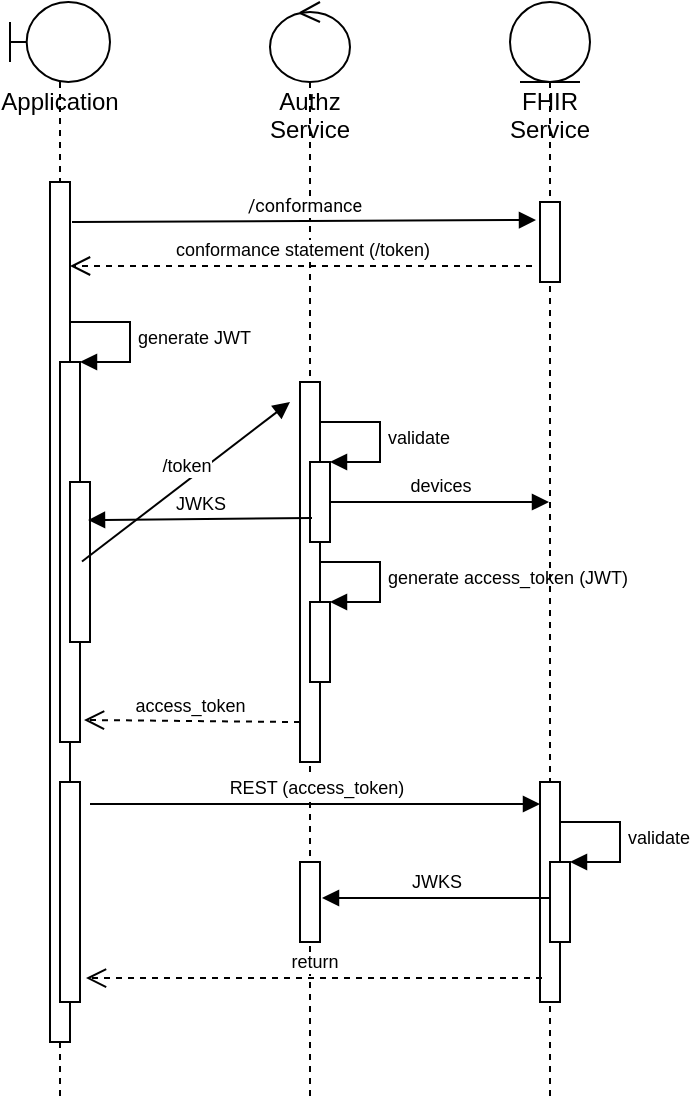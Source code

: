 <mxfile version="20.3.7" type="github">
  <diagram id="uB3vWUOr1kCDj90bt4IU" name="Page-1">
    <mxGraphModel dx="931" dy="620" grid="1" gridSize="10" guides="1" tooltips="1" connect="1" arrows="1" fold="1" page="1" pageScale="1" pageWidth="827" pageHeight="1169" math="0" shadow="0">
      <root>
        <mxCell id="0" />
        <mxCell id="1" parent="0" />
        <mxCell id="a8mu2WrpENQF8_EIgTLG-4" value="Application" style="shape=umlLifeline;participant=umlBoundary;perimeter=lifelinePerimeter;whiteSpace=wrap;html=1;container=1;collapsible=0;recursiveResize=0;verticalAlign=top;spacingTop=36;outlineConnect=0;" vertex="1" parent="1">
          <mxGeometry x="50" y="40" width="50" height="550" as="geometry" />
        </mxCell>
        <mxCell id="a8mu2WrpENQF8_EIgTLG-14" value="" style="html=1;points=[];perimeter=orthogonalPerimeter;fontSize=9;" vertex="1" parent="a8mu2WrpENQF8_EIgTLG-4">
          <mxGeometry x="20" y="90" width="10" height="430" as="geometry" />
        </mxCell>
        <mxCell id="a8mu2WrpENQF8_EIgTLG-31" value="" style="html=1;points=[];perimeter=orthogonalPerimeter;fontSize=9;" vertex="1" parent="a8mu2WrpENQF8_EIgTLG-4">
          <mxGeometry x="25" y="180" width="10" height="190" as="geometry" />
        </mxCell>
        <mxCell id="a8mu2WrpENQF8_EIgTLG-32" value="generate JWT" style="edgeStyle=orthogonalEdgeStyle;html=1;align=left;spacingLeft=2;endArrow=block;rounded=0;entryX=1;entryY=0;fontSize=9;" edge="1" target="a8mu2WrpENQF8_EIgTLG-31" parent="a8mu2WrpENQF8_EIgTLG-4">
          <mxGeometry relative="1" as="geometry">
            <mxPoint x="30" y="160" as="sourcePoint" />
            <Array as="points">
              <mxPoint x="60" y="160" />
            </Array>
          </mxGeometry>
        </mxCell>
        <mxCell id="a8mu2WrpENQF8_EIgTLG-33" value="" style="html=1;points=[];perimeter=orthogonalPerimeter;fontSize=9;" vertex="1" parent="a8mu2WrpENQF8_EIgTLG-4">
          <mxGeometry x="30" y="240" width="10" height="80" as="geometry" />
        </mxCell>
        <mxCell id="a8mu2WrpENQF8_EIgTLG-37" value="" style="html=1;points=[];perimeter=orthogonalPerimeter;fontSize=9;" vertex="1" parent="a8mu2WrpENQF8_EIgTLG-4">
          <mxGeometry x="25" y="390" width="10" height="110" as="geometry" />
        </mxCell>
        <mxCell id="a8mu2WrpENQF8_EIgTLG-8" value="Authz Service" style="shape=umlLifeline;participant=umlControl;perimeter=lifelinePerimeter;whiteSpace=wrap;html=1;container=1;collapsible=0;recursiveResize=0;verticalAlign=top;spacingTop=36;outlineConnect=0;" vertex="1" parent="1">
          <mxGeometry x="180" y="40" width="40" height="550" as="geometry" />
        </mxCell>
        <mxCell id="a8mu2WrpENQF8_EIgTLG-18" value="" style="html=1;points=[];perimeter=orthogonalPerimeter;fontSize=9;" vertex="1" parent="a8mu2WrpENQF8_EIgTLG-8">
          <mxGeometry x="15" y="190" width="10" height="190" as="geometry" />
        </mxCell>
        <mxCell id="a8mu2WrpENQF8_EIgTLG-26" value="" style="html=1;points=[];perimeter=orthogonalPerimeter;fontSize=9;" vertex="1" parent="a8mu2WrpENQF8_EIgTLG-8">
          <mxGeometry x="20" y="230" width="10" height="40" as="geometry" />
        </mxCell>
        <mxCell id="a8mu2WrpENQF8_EIgTLG-27" value="validate" style="edgeStyle=orthogonalEdgeStyle;html=1;align=left;spacingLeft=2;endArrow=block;rounded=0;entryX=1;entryY=0;fontSize=9;" edge="1" target="a8mu2WrpENQF8_EIgTLG-26" parent="a8mu2WrpENQF8_EIgTLG-8">
          <mxGeometry relative="1" as="geometry">
            <mxPoint x="25" y="210" as="sourcePoint" />
            <Array as="points">
              <mxPoint x="55" y="210" />
            </Array>
          </mxGeometry>
        </mxCell>
        <mxCell id="a8mu2WrpENQF8_EIgTLG-29" value="" style="html=1;points=[];perimeter=orthogonalPerimeter;fontSize=9;" vertex="1" parent="a8mu2WrpENQF8_EIgTLG-8">
          <mxGeometry x="20" y="300" width="10" height="40" as="geometry" />
        </mxCell>
        <mxCell id="a8mu2WrpENQF8_EIgTLG-30" value="generate access_token (JWT)" style="edgeStyle=orthogonalEdgeStyle;html=1;align=left;spacingLeft=2;endArrow=block;rounded=0;entryX=1;entryY=0;fontSize=9;" edge="1" target="a8mu2WrpENQF8_EIgTLG-29" parent="a8mu2WrpENQF8_EIgTLG-8">
          <mxGeometry relative="1" as="geometry">
            <mxPoint x="25" y="280" as="sourcePoint" />
            <Array as="points">
              <mxPoint x="55" y="280" />
            </Array>
          </mxGeometry>
        </mxCell>
        <mxCell id="a8mu2WrpENQF8_EIgTLG-42" value="" style="html=1;points=[];perimeter=orthogonalPerimeter;fontSize=9;" vertex="1" parent="a8mu2WrpENQF8_EIgTLG-8">
          <mxGeometry x="15" y="430" width="10" height="40" as="geometry" />
        </mxCell>
        <mxCell id="a8mu2WrpENQF8_EIgTLG-12" value="FHIR Service" style="shape=umlLifeline;participant=umlEntity;perimeter=lifelinePerimeter;whiteSpace=wrap;html=1;container=1;collapsible=0;recursiveResize=0;verticalAlign=top;spacingTop=36;outlineConnect=0;" vertex="1" parent="1">
          <mxGeometry x="300" y="40" width="40" height="550" as="geometry" />
        </mxCell>
        <mxCell id="a8mu2WrpENQF8_EIgTLG-15" value="" style="html=1;points=[];perimeter=orthogonalPerimeter;fontSize=9;" vertex="1" parent="a8mu2WrpENQF8_EIgTLG-12">
          <mxGeometry x="15" y="100" width="10" height="40" as="geometry" />
        </mxCell>
        <mxCell id="a8mu2WrpENQF8_EIgTLG-38" value="" style="html=1;points=[];perimeter=orthogonalPerimeter;fontSize=9;" vertex="1" parent="a8mu2WrpENQF8_EIgTLG-12">
          <mxGeometry x="15" y="390" width="10" height="110" as="geometry" />
        </mxCell>
        <mxCell id="a8mu2WrpENQF8_EIgTLG-40" value="" style="html=1;points=[];perimeter=orthogonalPerimeter;fontSize=9;" vertex="1" parent="a8mu2WrpENQF8_EIgTLG-12">
          <mxGeometry x="20" y="430" width="10" height="40" as="geometry" />
        </mxCell>
        <mxCell id="a8mu2WrpENQF8_EIgTLG-41" value="validate" style="edgeStyle=orthogonalEdgeStyle;html=1;align=left;spacingLeft=2;endArrow=block;rounded=0;entryX=1;entryY=0;fontSize=9;" edge="1" target="a8mu2WrpENQF8_EIgTLG-40" parent="a8mu2WrpENQF8_EIgTLG-12">
          <mxGeometry relative="1" as="geometry">
            <mxPoint x="25" y="410" as="sourcePoint" />
            <Array as="points">
              <mxPoint x="55" y="410" />
            </Array>
          </mxGeometry>
        </mxCell>
        <mxCell id="a8mu2WrpENQF8_EIgTLG-16" value="&lt;span style=&quot;text-align: start;&quot; id=&quot;docs-internal-guid-a28b069d-7fff-43a8-c809-6137400d5dd9&quot;&gt;&lt;span style=&quot;font-family: Roboto, sans-serif; font-variant-ligatures: normal; font-variant-east-asian: normal; font-variant-position: normal; vertical-align: baseline;&quot;&gt;&lt;font style=&quot;font-size: 9px;&quot;&gt;/conformance&lt;/font&gt;&lt;/span&gt;&lt;/span&gt;" style="html=1;verticalAlign=bottom;endArrow=block;entryX=-0.2;entryY=0.225;rounded=0;fontSize=9;entryDx=0;entryDy=0;entryPerimeter=0;" edge="1" parent="1" target="a8mu2WrpENQF8_EIgTLG-15">
          <mxGeometry relative="1" as="geometry">
            <mxPoint x="81" y="150" as="sourcePoint" />
            <mxPoint x="495" y="210" as="targetPoint" />
          </mxGeometry>
        </mxCell>
        <mxCell id="a8mu2WrpENQF8_EIgTLG-17" value="conformance statement (/token)" style="html=1;verticalAlign=bottom;endArrow=open;dashed=1;endSize=8;rounded=0;fontSize=9;exitX=-0.4;exitY=0.8;exitDx=0;exitDy=0;exitPerimeter=0;" edge="1" parent="1" source="a8mu2WrpENQF8_EIgTLG-15">
          <mxGeometry relative="1" as="geometry">
            <mxPoint x="80" y="172" as="targetPoint" />
            <mxPoint x="500" y="236" as="sourcePoint" />
          </mxGeometry>
        </mxCell>
        <mxCell id="a8mu2WrpENQF8_EIgTLG-21" value="&lt;font style=&quot;font-size: 9px;&quot;&gt;/token&lt;/font&gt;" style="html=1;verticalAlign=bottom;endArrow=block;rounded=0;exitX=1.1;exitY=0.525;exitDx=0;exitDy=0;exitPerimeter=0;" edge="1" parent="1" source="a8mu2WrpENQF8_EIgTLG-31">
          <mxGeometry width="80" relative="1" as="geometry">
            <mxPoint x="90" y="240" as="sourcePoint" />
            <mxPoint x="190" y="240" as="targetPoint" />
          </mxGeometry>
        </mxCell>
        <mxCell id="a8mu2WrpENQF8_EIgTLG-28" value="devices" style="html=1;verticalAlign=bottom;endArrow=block;rounded=0;fontSize=9;" edge="1" parent="1" target="a8mu2WrpENQF8_EIgTLG-12">
          <mxGeometry width="80" relative="1" as="geometry">
            <mxPoint x="210" y="290" as="sourcePoint" />
            <mxPoint x="450" y="320" as="targetPoint" />
          </mxGeometry>
        </mxCell>
        <mxCell id="a8mu2WrpENQF8_EIgTLG-34" value="JWKS" style="html=1;verticalAlign=bottom;endArrow=block;rounded=0;fontSize=9;exitX=0.1;exitY=0.7;exitDx=0;exitDy=0;exitPerimeter=0;entryX=0.9;entryY=0.238;entryDx=0;entryDy=0;entryPerimeter=0;" edge="1" parent="1" source="a8mu2WrpENQF8_EIgTLG-26" target="a8mu2WrpENQF8_EIgTLG-33">
          <mxGeometry width="80" relative="1" as="geometry">
            <mxPoint x="370" y="320" as="sourcePoint" />
            <mxPoint x="90" y="298" as="targetPoint" />
          </mxGeometry>
        </mxCell>
        <mxCell id="a8mu2WrpENQF8_EIgTLG-36" value="access_token&amp;nbsp;" style="html=1;verticalAlign=bottom;endArrow=open;dashed=1;endSize=8;rounded=0;fontSize=9;exitX=0;exitY=0.895;exitDx=0;exitDy=0;exitPerimeter=0;entryX=1.2;entryY=0.942;entryDx=0;entryDy=0;entryPerimeter=0;" edge="1" parent="1" source="a8mu2WrpENQF8_EIgTLG-18" target="a8mu2WrpENQF8_EIgTLG-31">
          <mxGeometry relative="1" as="geometry">
            <mxPoint x="450" y="320" as="sourcePoint" />
            <mxPoint x="90" y="400" as="targetPoint" />
          </mxGeometry>
        </mxCell>
        <mxCell id="a8mu2WrpENQF8_EIgTLG-39" value="REST (access_token)" style="html=1;verticalAlign=bottom;endArrow=block;rounded=0;fontSize=9;entryX=0;entryY=0.1;entryDx=0;entryDy=0;entryPerimeter=0;" edge="1" parent="1" target="a8mu2WrpENQF8_EIgTLG-38">
          <mxGeometry width="80" relative="1" as="geometry">
            <mxPoint x="90" y="441" as="sourcePoint" />
            <mxPoint x="310" y="441" as="targetPoint" />
          </mxGeometry>
        </mxCell>
        <mxCell id="a8mu2WrpENQF8_EIgTLG-43" value="JWKS" style="html=1;verticalAlign=bottom;endArrow=block;rounded=0;fontSize=9;exitX=0;exitY=0.45;exitDx=0;exitDy=0;exitPerimeter=0;entryX=1.1;entryY=0.45;entryDx=0;entryDy=0;entryPerimeter=0;" edge="1" target="a8mu2WrpENQF8_EIgTLG-42" parent="1" source="a8mu2WrpENQF8_EIgTLG-40">
          <mxGeometry width="80" relative="1" as="geometry">
            <mxPoint x="316" y="488" as="sourcePoint" />
            <mxPoint x="210" y="488" as="targetPoint" />
          </mxGeometry>
        </mxCell>
        <mxCell id="a8mu2WrpENQF8_EIgTLG-44" value="return" style="html=1;verticalAlign=bottom;endArrow=open;dashed=1;endSize=8;rounded=0;fontSize=9;exitX=0.1;exitY=0.891;exitDx=0;exitDy=0;exitPerimeter=0;entryX=1.3;entryY=0.891;entryDx=0;entryDy=0;entryPerimeter=0;" edge="1" parent="1" source="a8mu2WrpENQF8_EIgTLG-38" target="a8mu2WrpENQF8_EIgTLG-37">
          <mxGeometry relative="1" as="geometry">
            <mxPoint x="210" y="560" as="sourcePoint" />
            <mxPoint x="130" y="560" as="targetPoint" />
          </mxGeometry>
        </mxCell>
      </root>
    </mxGraphModel>
  </diagram>
</mxfile>
